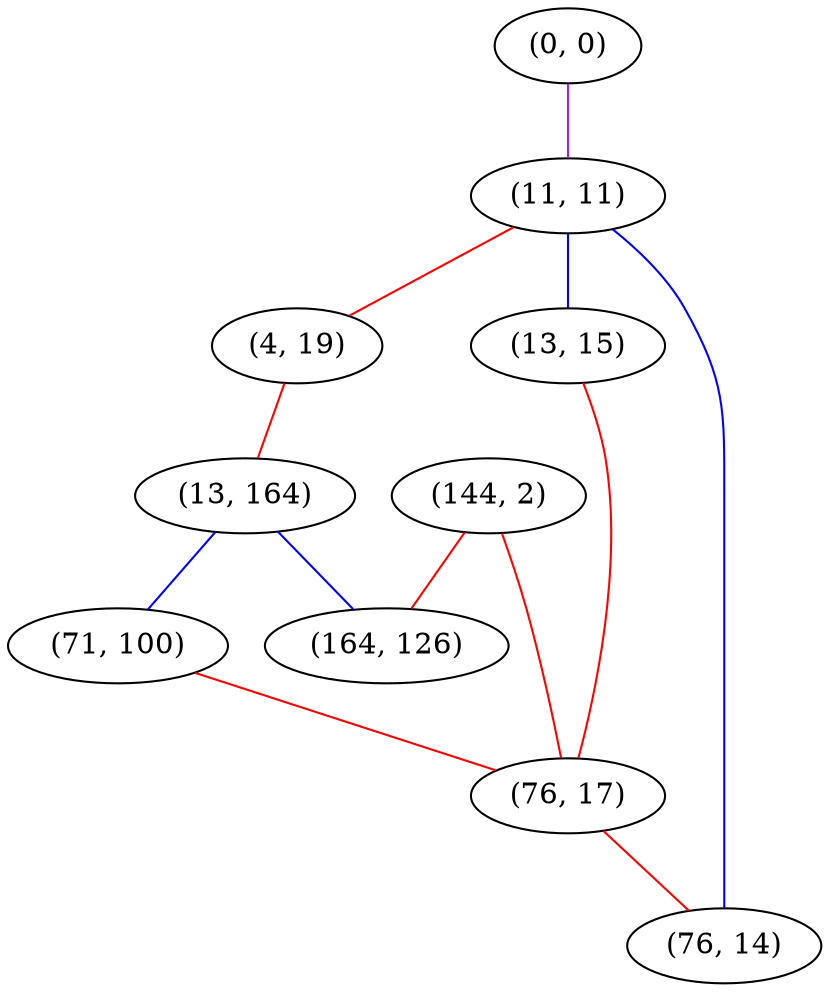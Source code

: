 graph "" {
"(0, 0)";
"(11, 11)";
"(4, 19)";
"(13, 164)";
"(13, 15)";
"(144, 2)";
"(71, 100)";
"(76, 17)";
"(164, 126)";
"(76, 14)";
"(0, 0)" -- "(11, 11)"  [color=purple, key=0, weight=4];
"(11, 11)" -- "(13, 15)"  [color=blue, key=0, weight=3];
"(11, 11)" -- "(76, 14)"  [color=blue, key=0, weight=3];
"(11, 11)" -- "(4, 19)"  [color=red, key=0, weight=1];
"(4, 19)" -- "(13, 164)"  [color=red, key=0, weight=1];
"(13, 164)" -- "(71, 100)"  [color=blue, key=0, weight=3];
"(13, 164)" -- "(164, 126)"  [color=blue, key=0, weight=3];
"(13, 15)" -- "(76, 17)"  [color=red, key=0, weight=1];
"(144, 2)" -- "(76, 17)"  [color=red, key=0, weight=1];
"(144, 2)" -- "(164, 126)"  [color=red, key=0, weight=1];
"(71, 100)" -- "(76, 17)"  [color=red, key=0, weight=1];
"(76, 17)" -- "(76, 14)"  [color=red, key=0, weight=1];
}
